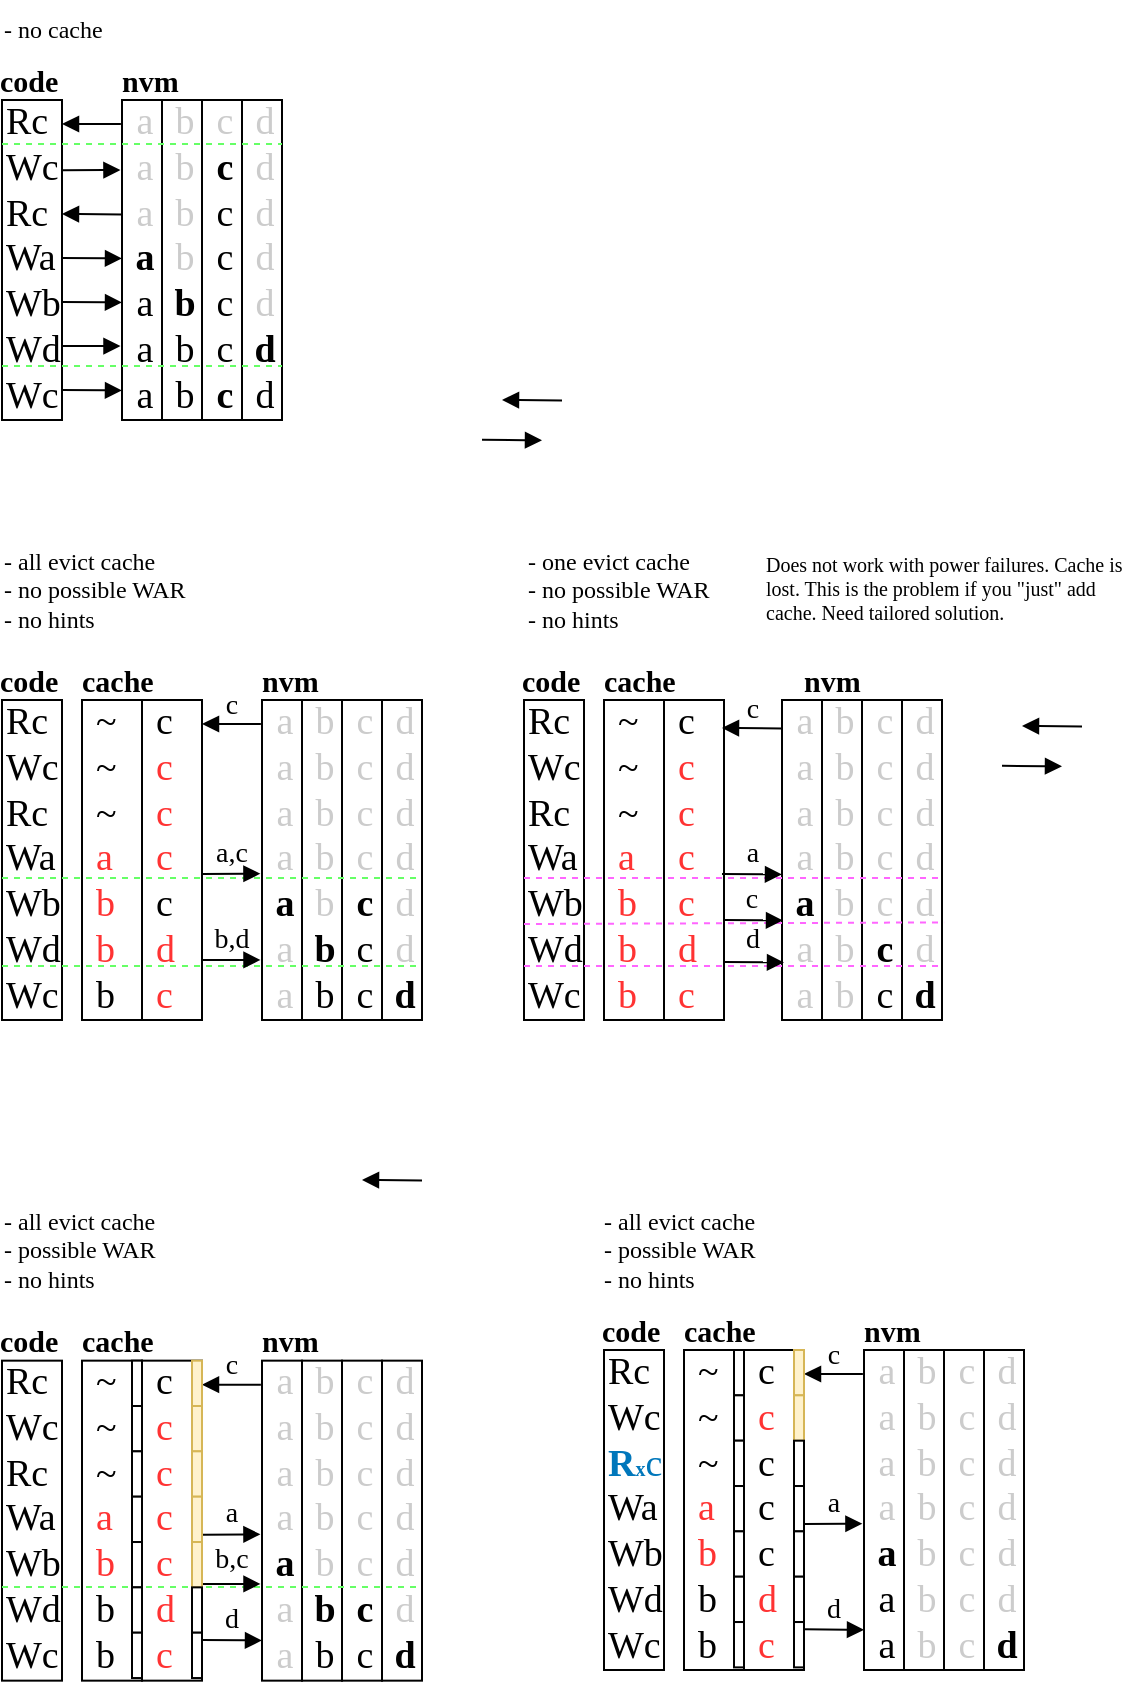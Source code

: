 <mxfile version="14.5.1" type="device"><diagram id="bPNHJDhjxBT7nLsYIGl5" name="Page-1"><mxGraphModel dx="1337" dy="773" grid="1" gridSize="10" guides="1" tooltips="1" connect="1" arrows="1" fold="1" page="1" pageScale="1" pageWidth="827" pageHeight="1169" math="0" shadow="0"><root><mxCell id="0"/><mxCell id="1" parent="0"/><mxCell id="2IVa3ZZ7iX3VMY9xlFPU-1" value="&lt;font face=&quot;Inconsolata&quot; style=&quot;line-height: 120% ; font-size: 19px&quot;&gt;Rc&lt;br style=&quot;font-size: 19px&quot;&gt;Wc&lt;br style=&quot;font-size: 19px&quot;&gt;Rc&lt;br style=&quot;font-size: 19px&quot;&gt;Wa&lt;br style=&quot;font-size: 19px&quot;&gt;Wb&lt;br style=&quot;font-size: 19px&quot;&gt;Wd&lt;br style=&quot;font-size: 19px&quot;&gt;Wc&lt;br style=&quot;font-size: 19px&quot;&gt;&lt;/font&gt;" style="rounded=0;whiteSpace=wrap;html=1;fontFamily=Linux Biolinum;fontSource=https%3A%2F%2Ffonts.googleapis.com%2Fcss%3Ffamily%3DLinux%2BBiolinum;align=left;verticalAlign=top;spacingTop=-7;fontSize=19;" vertex="1" parent="1"><mxGeometry x="100" y="590" width="30" height="160" as="geometry"/></mxCell><mxCell id="2IVa3ZZ7iX3VMY9xlFPU-4" value="&lt;b&gt;code&lt;/b&gt;" style="text;html=1;strokeColor=none;fillColor=none;align=left;verticalAlign=middle;whiteSpace=wrap;rounded=0;fontFamily=Linux Biolinum;fontSource=https%3A%2F%2Ffonts.googleapis.com%2Fcss%3Ffamily%3DLinux%2BBiolinum;fontSize=15;spacing=0;" vertex="1" parent="1"><mxGeometry x="99" y="570" width="30" height="20" as="geometry"/></mxCell><mxCell id="2IVa3ZZ7iX3VMY9xlFPU-5" value="cache" style="text;html=1;strokeColor=none;fillColor=none;align=left;verticalAlign=middle;whiteSpace=wrap;rounded=0;fontFamily=Linux Biolinum;fontSource=https%3A%2F%2Ffonts.googleapis.com%2Fcss%3Ffamily%3DLinux%2BBiolinum;fontSize=15;spacing=0;fontStyle=1" vertex="1" parent="1"><mxGeometry x="140" y="570" width="30" height="20" as="geometry"/></mxCell><mxCell id="2IVa3ZZ7iX3VMY9xlFPU-6" value="nvm" style="text;html=1;strokeColor=none;fillColor=none;align=left;verticalAlign=middle;whiteSpace=wrap;rounded=0;fontFamily=Linux Biolinum;fontSource=https%3A%2F%2Ffonts.googleapis.com%2Fcss%3Ffamily%3DLinux%2BBiolinum;fontSize=15;spacing=0;fontStyle=1" vertex="1" parent="1"><mxGeometry x="230" y="570" width="30" height="20" as="geometry"/></mxCell><mxCell id="2IVa3ZZ7iX3VMY9xlFPU-7" value="- all evict cache&lt;br&gt;- no possible WAR&lt;br&gt;- no hints" style="text;html=1;strokeColor=none;fillColor=none;align=left;verticalAlign=middle;whiteSpace=wrap;rounded=0;fontFamily=Linux Biolinum;fontSource=https%3A%2F%2Ffonts.googleapis.com%2Fcss%3Ffamily%3DLinux%2BBiolinum;fontSize=12;" vertex="1" parent="1"><mxGeometry x="99" y="510" width="95" height="50" as="geometry"/></mxCell><mxCell id="2IVa3ZZ7iX3VMY9xlFPU-9" value="&lt;font style=&quot;font-size: 19px ; line-height: 120%&quot;&gt;~&lt;br style=&quot;font-size: 19px&quot;&gt;~&lt;br style=&quot;font-size: 19px&quot;&gt;~&lt;br style=&quot;font-size: 19px&quot;&gt;&lt;font color=&quot;#ff3333&quot;&gt;a&lt;/font&gt;&lt;br style=&quot;font-size: 19px&quot;&gt;&lt;font color=&quot;#ff3333&quot;&gt;b&lt;/font&gt;&lt;br style=&quot;font-size: 19px&quot;&gt;&lt;font color=&quot;#ff3333&quot;&gt;b&lt;/font&gt;&lt;br style=&quot;font-size: 19px&quot;&gt;b&lt;br style=&quot;font-size: 19px&quot;&gt;&lt;/font&gt;" style="rounded=0;whiteSpace=wrap;html=1;fontFamily=Inconsolata;align=left;verticalAlign=top;spacingTop=-7;spacingLeft=5;fontSize=19;" vertex="1" parent="1"><mxGeometry x="140" y="590" width="30" height="160" as="geometry"/></mxCell><mxCell id="2IVa3ZZ7iX3VMY9xlFPU-10" value="&lt;div&gt;&lt;span&gt;c&lt;/span&gt;&lt;/div&gt;&lt;font style=&quot;font-size: 19px&quot;&gt;&lt;div&gt;&lt;span&gt;&lt;font color=&quot;#ff3333&quot;&gt;c&lt;/font&gt;&lt;/span&gt;&lt;/div&gt;&lt;/font&gt;&lt;font style=&quot;font-size: 19px&quot;&gt;&lt;div&gt;&lt;span style=&quot;color: rgb(255 , 51 , 51)&quot;&gt;c&lt;/span&gt;&lt;br&gt;&lt;/div&gt;&lt;font style=&quot;font-size: 19px&quot;&gt;&lt;span style=&quot;color: rgb(255 , 51 , 51)&quot;&gt;c&lt;/span&gt;&lt;br&gt;&lt;/font&gt;&lt;font style=&quot;font-size: 19px&quot;&gt;&lt;div&gt;c&lt;br&gt;&lt;/div&gt;&lt;div&gt;&lt;span&gt;&lt;font color=&quot;#ff3333&quot;&gt;d&lt;/font&gt;&lt;/span&gt;&lt;/div&gt;&lt;/font&gt;&lt;font style=&quot;font-size: 19px&quot; color=&quot;#ff3333&quot;&gt;&lt;div&gt;c&lt;/div&gt;&lt;/font&gt;&lt;/font&gt;" style="rounded=0;whiteSpace=wrap;html=1;fontFamily=Inconsolata;align=left;verticalAlign=top;spacingTop=-7;spacingLeft=5;fontSize=19;" vertex="1" parent="1"><mxGeometry x="170" y="590" width="30" height="160" as="geometry"/></mxCell><mxCell id="2IVa3ZZ7iX3VMY9xlFPU-12" value="&lt;font style=&quot;font-size: 19px&quot;&gt;&lt;font color=&quot;#cccccc&quot;&gt;a&lt;/font&gt;&lt;br&gt;&lt;font color=&quot;#cccccc&quot;&gt;a&lt;/font&gt;&lt;br&gt;&lt;font color=&quot;#cccccc&quot;&gt;a&lt;/font&gt;&lt;br&gt;&lt;font color=&quot;#cccccc&quot;&gt;a&lt;/font&gt;&lt;br&gt;&lt;b&gt;a&lt;/b&gt;&lt;br&gt;&lt;font color=&quot;#cccccc&quot;&gt;a&lt;/font&gt;&lt;br&gt;&lt;font color=&quot;#cccccc&quot;&gt;a&lt;/font&gt;&lt;br style=&quot;font-size: 19px&quot;&gt;&lt;/font&gt;" style="rounded=0;whiteSpace=wrap;html=1;fontFamily=Inconsolata;align=center;verticalAlign=top;spacingTop=-7;spacingLeft=3;fontSize=19;" vertex="1" parent="1"><mxGeometry x="230" y="590" width="20" height="160" as="geometry"/></mxCell><mxCell id="2IVa3ZZ7iX3VMY9xlFPU-13" value="&lt;font style=&quot;font-size: 19px&quot;&gt;&lt;font color=&quot;#cccccc&quot;&gt;b&lt;/font&gt;&lt;br&gt;&lt;font color=&quot;#cccccc&quot;&gt;b&lt;/font&gt;&lt;br&gt;&lt;font color=&quot;#cccccc&quot;&gt;b&lt;/font&gt;&lt;br&gt;&lt;font color=&quot;#cccccc&quot;&gt;b&lt;/font&gt;&lt;br&gt;&lt;font color=&quot;#cccccc&quot;&gt;b&lt;/font&gt;&lt;br&gt;&lt;b&gt;b&lt;/b&gt;&lt;br&gt;b&lt;br style=&quot;font-size: 19px&quot;&gt;&lt;/font&gt;" style="rounded=0;whiteSpace=wrap;html=1;fontFamily=Inconsolata;align=center;verticalAlign=top;spacingTop=-7;spacingLeft=3;fontSize=19;" vertex="1" parent="1"><mxGeometry x="250" y="590" width="20" height="160" as="geometry"/></mxCell><mxCell id="2IVa3ZZ7iX3VMY9xlFPU-14" value="&lt;font style=&quot;font-size: 19px&quot;&gt;&lt;font color=&quot;#cccccc&quot;&gt;c&lt;/font&gt;&lt;br&gt;&lt;font color=&quot;#cccccc&quot;&gt;c&lt;/font&gt;&lt;br&gt;&lt;font color=&quot;#cccccc&quot;&gt;c&lt;/font&gt;&lt;br&gt;&lt;font color=&quot;#cccccc&quot;&gt;c&lt;/font&gt;&lt;br&gt;&lt;b&gt;c&lt;br&gt;&lt;/b&gt;c&lt;br&gt;c&lt;br style=&quot;font-size: 19px&quot;&gt;&lt;/font&gt;" style="rounded=0;whiteSpace=wrap;html=1;fontFamily=Inconsolata;align=center;verticalAlign=top;spacingTop=-7;spacingLeft=3;fontSize=19;" vertex="1" parent="1"><mxGeometry x="270" y="590" width="20" height="160" as="geometry"/></mxCell><mxCell id="2IVa3ZZ7iX3VMY9xlFPU-15" value="&lt;font style=&quot;font-size: 19px&quot;&gt;&lt;font color=&quot;#cccccc&quot;&gt;d&lt;/font&gt;&lt;br&gt;&lt;font color=&quot;#cccccc&quot;&gt;d&lt;/font&gt;&lt;br&gt;&lt;font color=&quot;#cccccc&quot;&gt;d&lt;/font&gt;&lt;br&gt;&lt;font color=&quot;#cccccc&quot;&gt;d&lt;/font&gt;&lt;br&gt;&lt;font color=&quot;#cccccc&quot;&gt;d&lt;/font&gt;&lt;br&gt;&lt;font color=&quot;#cccccc&quot;&gt;d&lt;/font&gt;&lt;br&gt;&lt;b&gt;d&lt;/b&gt;&lt;br style=&quot;font-size: 19px&quot;&gt;&lt;/font&gt;" style="rounded=0;whiteSpace=wrap;html=1;fontFamily=Inconsolata;align=center;verticalAlign=top;spacingTop=-7;spacingLeft=3;fontSize=19;" vertex="1" parent="1"><mxGeometry x="290" y="590" width="20" height="160" as="geometry"/></mxCell><mxCell id="2IVa3ZZ7iX3VMY9xlFPU-25" value="" style="endArrow=none;dashed=1;html=1;fontFamily=Inconsolata;fontSize=12;fontColor=#66FF66;strokeColor=#66FF66;" edge="1" parent="1"><mxGeometry width="50" height="50" relative="1" as="geometry"><mxPoint x="100" y="723" as="sourcePoint"/><mxPoint x="310" y="723" as="targetPoint"/></mxGeometry></mxCell><mxCell id="2IVa3ZZ7iX3VMY9xlFPU-27" value="" style="endArrow=none;dashed=1;html=1;fontFamily=Inconsolata;fontSize=12;fontColor=#66FF66;strokeColor=#66FF66;" edge="1" parent="1"><mxGeometry width="50" height="50" relative="1" as="geometry"><mxPoint x="100" y="679" as="sourcePoint"/><mxPoint x="310" y="679" as="targetPoint"/></mxGeometry></mxCell><mxCell id="2IVa3ZZ7iX3VMY9xlFPU-29" value="" style="endArrow=block;html=1;fontFamily=Inconsolata;fontSize=15;endFill=1;" edge="1" parent="1"><mxGeometry width="50" height="50" relative="1" as="geometry"><mxPoint x="340" y="459.9" as="sourcePoint"/><mxPoint x="370" y="460.13" as="targetPoint"/></mxGeometry></mxCell><mxCell id="2IVa3ZZ7iX3VMY9xlFPU-30" value="" style="endArrow=none;html=1;fontFamily=Inconsolata;fontSize=15;endFill=0;startArrow=block;startFill=1;" edge="1" parent="1"><mxGeometry width="50" height="50" relative="1" as="geometry"><mxPoint x="350" y="440" as="sourcePoint"/><mxPoint x="380" y="440.23" as="targetPoint"/></mxGeometry></mxCell><mxCell id="2IVa3ZZ7iX3VMY9xlFPU-31" value="" style="endArrow=none;html=1;fontFamily=Inconsolata;fontSize=15;endFill=0;startArrow=block;startFill=1;entryX=-0.028;entryY=0.075;entryDx=0;entryDy=0;entryPerimeter=0;" edge="1" parent="1" target="2IVa3ZZ7iX3VMY9xlFPU-12"><mxGeometry width="50" height="50" relative="1" as="geometry"><mxPoint x="200" y="602" as="sourcePoint"/><mxPoint x="240" y="602" as="targetPoint"/></mxGeometry></mxCell><mxCell id="2IVa3ZZ7iX3VMY9xlFPU-33" value="" style="endArrow=block;html=1;fontFamily=Inconsolata;fontSize=15;endFill=1;entryX=0.974;entryY=0.991;entryDx=0;entryDy=0;entryPerimeter=0;" edge="1" parent="1" target="2IVa3ZZ7iX3VMY9xlFPU-36"><mxGeometry width="50" height="50" relative="1" as="geometry"><mxPoint x="200" y="677" as="sourcePoint"/><mxPoint x="240" y="677" as="targetPoint"/></mxGeometry></mxCell><mxCell id="2IVa3ZZ7iX3VMY9xlFPU-35" value="" style="endArrow=block;html=1;fontFamily=Inconsolata;fontSize=15;endFill=1;entryX=0.975;entryY=0.998;entryDx=0;entryDy=0;entryPerimeter=0;" edge="1" parent="1" target="2IVa3ZZ7iX3VMY9xlFPU-106"><mxGeometry width="50" height="50" relative="1" as="geometry"><mxPoint x="200" y="720" as="sourcePoint"/><mxPoint x="240" y="720" as="targetPoint"/></mxGeometry></mxCell><mxCell id="2IVa3ZZ7iX3VMY9xlFPU-36" value="a,c" style="text;html=1;strokeColor=none;fillColor=none;align=center;verticalAlign=middle;whiteSpace=wrap;rounded=0;fontFamily=Inconsolata;fontSize=14;fontColor=#000000;" vertex="1" parent="1"><mxGeometry x="200" y="657" width="30" height="20" as="geometry"/></mxCell><mxCell id="2IVa3ZZ7iX3VMY9xlFPU-39" value="c" style="text;html=1;strokeColor=none;fillColor=none;align=center;verticalAlign=middle;whiteSpace=wrap;rounded=0;fontFamily=Inconsolata;fontSize=14;fontColor=#000000;" vertex="1" parent="1"><mxGeometry x="200" y="583" width="30" height="20" as="geometry"/></mxCell><mxCell id="2IVa3ZZ7iX3VMY9xlFPU-84" value="&lt;font face=&quot;Inconsolata&quot; style=&quot;line-height: 120% ; font-size: 19px&quot;&gt;Rc&lt;br style=&quot;font-size: 19px&quot;&gt;Wc&lt;br style=&quot;font-size: 19px&quot;&gt;Rc&lt;br style=&quot;font-size: 19px&quot;&gt;Wa&lt;br style=&quot;font-size: 19px&quot;&gt;Wb&lt;br style=&quot;font-size: 19px&quot;&gt;Wd&lt;br style=&quot;font-size: 19px&quot;&gt;Wc&lt;br style=&quot;font-size: 19px&quot;&gt;&lt;/font&gt;" style="rounded=0;whiteSpace=wrap;html=1;fontFamily=Linux Biolinum;fontSource=https%3A%2F%2Ffonts.googleapis.com%2Fcss%3Ffamily%3DLinux%2BBiolinum;align=left;verticalAlign=top;spacingTop=-7;fontSize=19;" vertex="1" parent="1"><mxGeometry x="361" y="590" width="30" height="160" as="geometry"/></mxCell><mxCell id="2IVa3ZZ7iX3VMY9xlFPU-85" value="&lt;b&gt;code&lt;/b&gt;" style="text;html=1;strokeColor=none;fillColor=none;align=left;verticalAlign=middle;whiteSpace=wrap;rounded=0;fontFamily=Linux Biolinum;fontSource=https%3A%2F%2Ffonts.googleapis.com%2Fcss%3Ffamily%3DLinux%2BBiolinum;fontSize=15;spacing=0;" vertex="1" parent="1"><mxGeometry x="360" y="570" width="30" height="20" as="geometry"/></mxCell><mxCell id="2IVa3ZZ7iX3VMY9xlFPU-86" value="cache" style="text;html=1;strokeColor=none;fillColor=none;align=left;verticalAlign=middle;whiteSpace=wrap;rounded=0;fontFamily=Linux Biolinum;fontSource=https%3A%2F%2Ffonts.googleapis.com%2Fcss%3Ffamily%3DLinux%2BBiolinum;fontSize=15;spacing=0;fontStyle=1" vertex="1" parent="1"><mxGeometry x="401" y="570" width="30" height="20" as="geometry"/></mxCell><mxCell id="2IVa3ZZ7iX3VMY9xlFPU-87" value="nvm" style="text;html=1;strokeColor=none;fillColor=none;align=left;verticalAlign=middle;whiteSpace=wrap;rounded=0;fontFamily=Linux Biolinum;fontSource=https%3A%2F%2Ffonts.googleapis.com%2Fcss%3Ffamily%3DLinux%2BBiolinum;fontSize=15;spacing=0;fontStyle=1" vertex="1" parent="1"><mxGeometry x="501" y="570" width="30" height="20" as="geometry"/></mxCell><mxCell id="2IVa3ZZ7iX3VMY9xlFPU-88" value="&lt;font style=&quot;font-size: 19px ; line-height: 120%&quot;&gt;~&lt;br style=&quot;font-size: 19px&quot;&gt;~&lt;br style=&quot;font-size: 19px&quot;&gt;~&lt;br style=&quot;font-size: 19px&quot;&gt;&lt;font color=&quot;#ff3333&quot;&gt;a&lt;/font&gt;&lt;br style=&quot;font-size: 19px&quot;&gt;&lt;font color=&quot;#ff3333&quot;&gt;b&lt;/font&gt;&lt;br style=&quot;font-size: 19px&quot;&gt;&lt;font color=&quot;#ff3333&quot;&gt;b&lt;br style=&quot;font-size: 19px&quot;&gt;b&lt;/font&gt;&lt;br style=&quot;font-size: 19px&quot;&gt;&lt;/font&gt;" style="rounded=0;whiteSpace=wrap;html=1;fontFamily=Inconsolata;align=left;verticalAlign=top;spacingTop=-7;spacingLeft=5;fontSize=19;" vertex="1" parent="1"><mxGeometry x="401" y="590" width="30" height="160" as="geometry"/></mxCell><mxCell id="2IVa3ZZ7iX3VMY9xlFPU-89" value="&lt;div&gt;&lt;span&gt;c&lt;/span&gt;&lt;/div&gt;&lt;font style=&quot;font-size: 19px&quot;&gt;&lt;div&gt;&lt;span&gt;&lt;font color=&quot;#ff3333&quot;&gt;c&lt;/font&gt;&lt;/span&gt;&lt;/div&gt;&lt;/font&gt;&lt;font style=&quot;font-size: 19px&quot;&gt;&lt;div&gt;&lt;span style=&quot;color: rgb(255 , 51 , 51)&quot;&gt;c&lt;/span&gt;&lt;br&gt;&lt;/div&gt;&lt;font style=&quot;font-size: 19px&quot;&gt;&lt;span style=&quot;color: rgb(255 , 51 , 51)&quot;&gt;c&lt;/span&gt;&lt;br&gt;&lt;/font&gt;&lt;font style=&quot;font-size: 19px&quot;&gt;&lt;div&gt;&lt;font color=&quot;#ff3333&quot;&gt;c&lt;/font&gt;&lt;br&gt;&lt;/div&gt;&lt;div&gt;&lt;span&gt;&lt;font color=&quot;#ff3333&quot;&gt;d&lt;/font&gt;&lt;/span&gt;&lt;/div&gt;&lt;/font&gt;&lt;font style=&quot;font-size: 19px&quot; color=&quot;#ff3333&quot;&gt;&lt;div&gt;c&lt;/div&gt;&lt;/font&gt;&lt;/font&gt;" style="rounded=0;whiteSpace=wrap;html=1;fontFamily=Inconsolata;align=left;verticalAlign=top;spacingTop=-7;spacingLeft=5;fontSize=19;" vertex="1" parent="1"><mxGeometry x="431" y="590" width="30" height="160" as="geometry"/></mxCell><mxCell id="2IVa3ZZ7iX3VMY9xlFPU-90" value="&lt;font style=&quot;font-size: 19px&quot;&gt;&lt;font color=&quot;#cccccc&quot;&gt;a&lt;/font&gt;&lt;br&gt;&lt;font color=&quot;#cccccc&quot;&gt;a&lt;/font&gt;&lt;br&gt;&lt;font color=&quot;#cccccc&quot;&gt;a&lt;/font&gt;&lt;br&gt;&lt;font color=&quot;#cccccc&quot;&gt;a&lt;/font&gt;&lt;br&gt;&lt;b&gt;a&lt;/b&gt;&lt;br&gt;&lt;font color=&quot;#cccccc&quot;&gt;a&lt;/font&gt;&lt;br&gt;&lt;font color=&quot;#cccccc&quot;&gt;a&lt;/font&gt;&lt;br style=&quot;font-size: 19px&quot;&gt;&lt;/font&gt;" style="rounded=0;whiteSpace=wrap;html=1;fontFamily=Inconsolata;align=center;verticalAlign=top;spacingTop=-7;spacingLeft=3;fontSize=19;" vertex="1" parent="1"><mxGeometry x="490" y="590" width="20" height="160" as="geometry"/></mxCell><mxCell id="2IVa3ZZ7iX3VMY9xlFPU-91" value="&lt;font style=&quot;font-size: 19px&quot;&gt;&lt;font color=&quot;#cccccc&quot;&gt;b&lt;/font&gt;&lt;br&gt;&lt;font color=&quot;#cccccc&quot;&gt;b&lt;/font&gt;&lt;br&gt;&lt;font color=&quot;#cccccc&quot;&gt;b&lt;/font&gt;&lt;br&gt;&lt;font color=&quot;#cccccc&quot;&gt;b&lt;/font&gt;&lt;br&gt;&lt;font color=&quot;#cccccc&quot;&gt;b&lt;/font&gt;&lt;br&gt;&lt;font color=&quot;#cccccc&quot;&gt;b&lt;br&gt;b&lt;/font&gt;&lt;br style=&quot;font-size: 19px&quot;&gt;&lt;/font&gt;" style="rounded=0;whiteSpace=wrap;html=1;fontFamily=Inconsolata;align=center;verticalAlign=top;spacingTop=-7;spacingLeft=3;fontSize=19;" vertex="1" parent="1"><mxGeometry x="510" y="590" width="20" height="160" as="geometry"/></mxCell><mxCell id="2IVa3ZZ7iX3VMY9xlFPU-92" value="&lt;font style=&quot;font-size: 19px&quot;&gt;&lt;font color=&quot;#cccccc&quot;&gt;c&lt;/font&gt;&lt;br&gt;&lt;font color=&quot;#cccccc&quot;&gt;c&lt;/font&gt;&lt;br&gt;&lt;font color=&quot;#cccccc&quot;&gt;c&lt;/font&gt;&lt;br&gt;&lt;font color=&quot;#cccccc&quot;&gt;c&lt;/font&gt;&lt;br&gt;&lt;font color=&quot;#cccccc&quot;&gt;c&lt;/font&gt;&lt;br&gt;&lt;b&gt;c&lt;/b&gt;&lt;br&gt;c&lt;br style=&quot;font-size: 19px&quot;&gt;&lt;/font&gt;" style="rounded=0;whiteSpace=wrap;html=1;fontFamily=Inconsolata;align=center;verticalAlign=top;spacingTop=-7;spacingLeft=3;fontSize=19;" vertex="1" parent="1"><mxGeometry x="530" y="590" width="20" height="160" as="geometry"/></mxCell><mxCell id="2IVa3ZZ7iX3VMY9xlFPU-93" value="&lt;font style=&quot;font-size: 19px&quot;&gt;&lt;font color=&quot;#cccccc&quot;&gt;d&lt;/font&gt;&lt;br&gt;&lt;font color=&quot;#cccccc&quot;&gt;d&lt;/font&gt;&lt;br&gt;&lt;font color=&quot;#cccccc&quot;&gt;d&lt;/font&gt;&lt;br&gt;&lt;font color=&quot;#cccccc&quot;&gt;d&lt;/font&gt;&lt;br&gt;&lt;font color=&quot;#cccccc&quot;&gt;d&lt;/font&gt;&lt;br&gt;&lt;font color=&quot;#cccccc&quot;&gt;d&lt;/font&gt;&lt;br&gt;&lt;b&gt;d&lt;/b&gt;&lt;br style=&quot;font-size: 19px&quot;&gt;&lt;/font&gt;" style="rounded=0;whiteSpace=wrap;html=1;fontFamily=Inconsolata;align=center;verticalAlign=top;spacingTop=-7;spacingLeft=3;fontSize=19;" vertex="1" parent="1"><mxGeometry x="550" y="590" width="20" height="160" as="geometry"/></mxCell><mxCell id="2IVa3ZZ7iX3VMY9xlFPU-94" value="" style="endArrow=none;dashed=1;html=1;fontFamily=Inconsolata;fontSize=12;fontColor=#66FF66;entryX=1.053;entryY=0.695;entryDx=0;entryDy=0;entryPerimeter=0;strokeColor=#FF66FF;" edge="1" parent="1" target="2IVa3ZZ7iX3VMY9xlFPU-93"><mxGeometry width="50" height="50" relative="1" as="geometry"><mxPoint x="361" y="702" as="sourcePoint"/><mxPoint x="441" y="700" as="targetPoint"/></mxGeometry></mxCell><mxCell id="2IVa3ZZ7iX3VMY9xlFPU-95" value="" style="endArrow=none;dashed=1;html=1;fontFamily=Inconsolata;fontSize=12;fontColor=#66FF66;strokeColor=#FF66FF;" edge="1" parent="1"><mxGeometry width="50" height="50" relative="1" as="geometry"><mxPoint x="361" y="723" as="sourcePoint"/><mxPoint x="570" y="723" as="targetPoint"/></mxGeometry></mxCell><mxCell id="2IVa3ZZ7iX3VMY9xlFPU-96" value="" style="endArrow=none;dashed=1;html=1;fontFamily=Inconsolata;fontSize=12;fontColor=#66FF66;strokeColor=#FF66FF;" edge="1" parent="1"><mxGeometry width="50" height="50" relative="1" as="geometry"><mxPoint x="361" y="679" as="sourcePoint"/><mxPoint x="570" y="679" as="targetPoint"/></mxGeometry></mxCell><mxCell id="2IVa3ZZ7iX3VMY9xlFPU-101" value="a" style="text;html=1;strokeColor=none;fillColor=none;align=center;verticalAlign=middle;whiteSpace=wrap;rounded=0;fontFamily=Inconsolata;fontSize=14;fontColor=#000000;" vertex="1" parent="1"><mxGeometry x="461" y="657" width="29" height="20" as="geometry"/></mxCell><mxCell id="2IVa3ZZ7iX3VMY9xlFPU-102" value="c" style="text;html=1;strokeColor=none;fillColor=none;align=center;verticalAlign=middle;whiteSpace=wrap;rounded=0;fontFamily=Inconsolata;fontSize=14;fontColor=#000000;" vertex="1" parent="1"><mxGeometry x="460" y="680" width="30" height="20" as="geometry"/></mxCell><mxCell id="2IVa3ZZ7iX3VMY9xlFPU-103" value="d" style="text;html=1;strokeColor=none;fillColor=none;align=center;verticalAlign=middle;whiteSpace=wrap;rounded=0;fontFamily=Inconsolata;fontSize=14;fontColor=#000000;" vertex="1" parent="1"><mxGeometry x="461" y="700" width="29" height="20" as="geometry"/></mxCell><mxCell id="2IVa3ZZ7iX3VMY9xlFPU-104" value="c" style="text;html=1;strokeColor=none;fillColor=none;align=center;verticalAlign=middle;whiteSpace=wrap;rounded=0;fontFamily=Inconsolata;fontSize=14;fontColor=#000000;" vertex="1" parent="1"><mxGeometry x="461" y="585" width="29" height="20" as="geometry"/></mxCell><mxCell id="2IVa3ZZ7iX3VMY9xlFPU-105" value="- one evict cache&lt;br&gt;- no possible WAR&lt;br&gt;- no hints" style="text;html=1;strokeColor=none;fillColor=none;align=left;verticalAlign=middle;whiteSpace=wrap;rounded=0;fontFamily=Linux Biolinum;fontSource=https%3A%2F%2Ffonts.googleapis.com%2Fcss%3Ffamily%3DLinux%2BBiolinum;fontSize=12;" vertex="1" parent="1"><mxGeometry x="361" y="510" width="95" height="50" as="geometry"/></mxCell><mxCell id="2IVa3ZZ7iX3VMY9xlFPU-106" value="b,d" style="text;html=1;strokeColor=none;fillColor=none;align=center;verticalAlign=middle;whiteSpace=wrap;rounded=0;fontFamily=Inconsolata;fontSize=14;fontColor=#000000;" vertex="1" parent="1"><mxGeometry x="200" y="700" width="30" height="20" as="geometry"/></mxCell><mxCell id="2IVa3ZZ7iX3VMY9xlFPU-107" value="" style="endArrow=block;html=1;fontFamily=Inconsolata;fontSize=15;endFill=1;" edge="1" parent="1"><mxGeometry width="50" height="50" relative="1" as="geometry"><mxPoint x="600" y="622.9" as="sourcePoint"/><mxPoint x="630" y="623.13" as="targetPoint"/></mxGeometry></mxCell><mxCell id="2IVa3ZZ7iX3VMY9xlFPU-108" value="" style="endArrow=none;html=1;fontFamily=Inconsolata;fontSize=15;endFill=0;startArrow=block;startFill=1;" edge="1" parent="1"><mxGeometry width="50" height="50" relative="1" as="geometry"><mxPoint x="610" y="603" as="sourcePoint"/><mxPoint x="640" y="603.23" as="targetPoint"/></mxGeometry></mxCell><mxCell id="2IVa3ZZ7iX3VMY9xlFPU-109" value="" style="endArrow=none;html=1;fontFamily=Inconsolata;fontSize=15;endFill=0;startArrow=block;startFill=1;" edge="1" parent="1"><mxGeometry width="50" height="50" relative="1" as="geometry"><mxPoint x="460" y="604" as="sourcePoint"/><mxPoint x="490" y="604.23" as="targetPoint"/></mxGeometry></mxCell><mxCell id="2IVa3ZZ7iX3VMY9xlFPU-110" value="" style="endArrow=block;html=1;fontFamily=Inconsolata;fontSize=15;endFill=1;" edge="1" parent="1"><mxGeometry width="50" height="50" relative="1" as="geometry"><mxPoint x="460" y="677.0" as="sourcePoint"/><mxPoint x="490" y="677.23" as="targetPoint"/></mxGeometry></mxCell><mxCell id="2IVa3ZZ7iX3VMY9xlFPU-111" value="" style="endArrow=block;html=1;fontFamily=Inconsolata;fontSize=15;endFill=1;fontStyle=1" edge="1" parent="1"><mxGeometry width="50" height="50" relative="1" as="geometry"><mxPoint x="460.5" y="700.0" as="sourcePoint"/><mxPoint x="490.5" y="700.23" as="targetPoint"/></mxGeometry></mxCell><mxCell id="2IVa3ZZ7iX3VMY9xlFPU-112" value="" style="endArrow=block;html=1;fontFamily=Inconsolata;fontSize=15;endFill=1;" edge="1" parent="1"><mxGeometry width="50" height="50" relative="1" as="geometry"><mxPoint x="461" y="721.0" as="sourcePoint"/><mxPoint x="491" y="721.23" as="targetPoint"/></mxGeometry></mxCell><mxCell id="2IVa3ZZ7iX3VMY9xlFPU-113" value="Does not work with power failures. Cache is lost. This is the problem if you &quot;just&quot; add cache. Need tailored solution." style="text;html=1;strokeColor=none;fillColor=none;align=left;verticalAlign=top;whiteSpace=wrap;rounded=0;fontFamily=Linux Biolinum;fontSize=10;fontColor=#000000;fontSource=https%3A%2F%2Ffonts.googleapis.com%2Fcss%3Ffamily%3DLinux%2BBiolinum;" vertex="1" parent="1"><mxGeometry x="480" y="510" width="189" height="60" as="geometry"/></mxCell><mxCell id="2IVa3ZZ7iX3VMY9xlFPU-114" value="&lt;font face=&quot;Inconsolata&quot; style=&quot;line-height: 120% ; font-size: 19px&quot;&gt;Rc&lt;br style=&quot;font-size: 19px&quot;&gt;Wc&lt;br style=&quot;font-size: 19px&quot;&gt;Rc&lt;br style=&quot;font-size: 19px&quot;&gt;Wa&lt;br style=&quot;font-size: 19px&quot;&gt;Wb&lt;br style=&quot;font-size: 19px&quot;&gt;Wd&lt;br style=&quot;font-size: 19px&quot;&gt;Wc&lt;br style=&quot;font-size: 19px&quot;&gt;&lt;/font&gt;" style="rounded=0;whiteSpace=wrap;html=1;fontFamily=Linux Biolinum;fontSource=https%3A%2F%2Ffonts.googleapis.com%2Fcss%3Ffamily%3DLinux%2BBiolinum;align=left;verticalAlign=top;spacingTop=-7;fontSize=19;" vertex="1" parent="1"><mxGeometry x="100" y="920.33" width="30" height="160" as="geometry"/></mxCell><mxCell id="2IVa3ZZ7iX3VMY9xlFPU-115" value="&lt;b&gt;code&lt;/b&gt;" style="text;html=1;strokeColor=none;fillColor=none;align=left;verticalAlign=middle;whiteSpace=wrap;rounded=0;fontFamily=Linux Biolinum;fontSource=https%3A%2F%2Ffonts.googleapis.com%2Fcss%3Ffamily%3DLinux%2BBiolinum;fontSize=15;spacing=0;" vertex="1" parent="1"><mxGeometry x="99" y="900.33" width="30" height="20" as="geometry"/></mxCell><mxCell id="2IVa3ZZ7iX3VMY9xlFPU-116" value="cache" style="text;html=1;strokeColor=none;fillColor=none;align=left;verticalAlign=middle;whiteSpace=wrap;rounded=0;fontFamily=Linux Biolinum;fontSource=https%3A%2F%2Ffonts.googleapis.com%2Fcss%3Ffamily%3DLinux%2BBiolinum;fontSize=15;spacing=0;fontStyle=1" vertex="1" parent="1"><mxGeometry x="140" y="900.33" width="30" height="20" as="geometry"/></mxCell><mxCell id="2IVa3ZZ7iX3VMY9xlFPU-117" value="nvm" style="text;html=1;strokeColor=none;fillColor=none;align=left;verticalAlign=middle;whiteSpace=wrap;rounded=0;fontFamily=Linux Biolinum;fontSource=https%3A%2F%2Ffonts.googleapis.com%2Fcss%3Ffamily%3DLinux%2BBiolinum;fontSize=15;spacing=0;fontStyle=1" vertex="1" parent="1"><mxGeometry x="230" y="900.33" width="30" height="20" as="geometry"/></mxCell><mxCell id="2IVa3ZZ7iX3VMY9xlFPU-118" value="- all evict cache&lt;br&gt;- possible WAR&lt;br&gt;- no hints" style="text;html=1;strokeColor=none;fillColor=none;align=left;verticalAlign=middle;whiteSpace=wrap;rounded=0;fontFamily=Linux Biolinum;fontSource=https%3A%2F%2Ffonts.googleapis.com%2Fcss%3Ffamily%3DLinux%2BBiolinum;fontSize=12;" vertex="1" parent="1"><mxGeometry x="99" y="840.33" width="95" height="50" as="geometry"/></mxCell><mxCell id="2IVa3ZZ7iX3VMY9xlFPU-119" value="&lt;font style=&quot;font-size: 19px ; line-height: 120%&quot;&gt;~&lt;br style=&quot;font-size: 19px&quot;&gt;~&lt;br style=&quot;font-size: 19px&quot;&gt;~&lt;br style=&quot;font-size: 19px&quot;&gt;&lt;font color=&quot;#ff3333&quot;&gt;a&lt;/font&gt;&lt;br style=&quot;font-size: 19px&quot;&gt;&lt;font color=&quot;#ff3333&quot;&gt;b&lt;/font&gt;&lt;br style=&quot;font-size: 19px&quot;&gt;b&lt;br style=&quot;font-size: 19px&quot;&gt;b&lt;br style=&quot;font-size: 19px&quot;&gt;&lt;/font&gt;" style="rounded=0;whiteSpace=wrap;html=1;fontFamily=Inconsolata;align=left;verticalAlign=top;spacingTop=-7;spacingLeft=5;fontSize=19;" vertex="1" parent="1"><mxGeometry x="140" y="920.33" width="30" height="160" as="geometry"/></mxCell><mxCell id="2IVa3ZZ7iX3VMY9xlFPU-120" value="&lt;div&gt;&lt;span&gt;c&lt;/span&gt;&lt;/div&gt;&lt;font style=&quot;font-size: 19px&quot;&gt;&lt;div&gt;&lt;span&gt;&lt;font color=&quot;#ff3333&quot;&gt;c&lt;/font&gt;&lt;/span&gt;&lt;/div&gt;&lt;/font&gt;&lt;font style=&quot;font-size: 19px&quot;&gt;&lt;div&gt;&lt;span style=&quot;color: rgb(255 , 51 , 51)&quot;&gt;c&lt;/span&gt;&lt;br&gt;&lt;/div&gt;&lt;font style=&quot;font-size: 19px&quot;&gt;&lt;span style=&quot;color: rgb(255 , 51 , 51)&quot;&gt;c&lt;/span&gt;&lt;br&gt;&lt;/font&gt;&lt;font style=&quot;font-size: 19px&quot;&gt;&lt;div&gt;&lt;font color=&quot;#ff3333&quot;&gt;c&lt;br&gt;&lt;/font&gt;&lt;/div&gt;&lt;div&gt;&lt;span&gt;&lt;font color=&quot;#ff3333&quot;&gt;d&lt;/font&gt;&lt;/span&gt;&lt;/div&gt;&lt;/font&gt;&lt;font style=&quot;font-size: 19px&quot; color=&quot;#ff3333&quot;&gt;&lt;div&gt;c&lt;/div&gt;&lt;/font&gt;&lt;/font&gt;" style="rounded=0;whiteSpace=wrap;html=1;fontFamily=Inconsolata;align=left;verticalAlign=top;spacingTop=-7;spacingLeft=5;fontSize=19;" vertex="1" parent="1"><mxGeometry x="170" y="920.33" width="30" height="160" as="geometry"/></mxCell><mxCell id="2IVa3ZZ7iX3VMY9xlFPU-121" value="&lt;font style=&quot;font-size: 19px&quot;&gt;&lt;font color=&quot;#cccccc&quot;&gt;a&lt;/font&gt;&lt;br&gt;&lt;font color=&quot;#cccccc&quot;&gt;a&lt;/font&gt;&lt;br&gt;&lt;font color=&quot;#cccccc&quot;&gt;a&lt;/font&gt;&lt;br&gt;&lt;font color=&quot;#cccccc&quot;&gt;a&lt;/font&gt;&lt;br&gt;&lt;b&gt;a&lt;/b&gt;&lt;br&gt;&lt;font color=&quot;#cccccc&quot;&gt;a&lt;/font&gt;&lt;br&gt;&lt;font color=&quot;#cccccc&quot;&gt;a&lt;/font&gt;&lt;br style=&quot;font-size: 19px&quot;&gt;&lt;/font&gt;" style="rounded=0;whiteSpace=wrap;html=1;fontFamily=Inconsolata;align=center;verticalAlign=top;spacingTop=-7;spacingLeft=3;fontSize=19;" vertex="1" parent="1"><mxGeometry x="230" y="920.33" width="20" height="160" as="geometry"/></mxCell><mxCell id="2IVa3ZZ7iX3VMY9xlFPU-122" value="&lt;font style=&quot;font-size: 19px&quot;&gt;&lt;font color=&quot;#cccccc&quot;&gt;b&lt;/font&gt;&lt;br&gt;&lt;font color=&quot;#cccccc&quot;&gt;b&lt;/font&gt;&lt;br&gt;&lt;font color=&quot;#cccccc&quot;&gt;b&lt;/font&gt;&lt;br&gt;&lt;font color=&quot;#cccccc&quot;&gt;b&lt;/font&gt;&lt;br&gt;&lt;font color=&quot;#cccccc&quot;&gt;b&lt;/font&gt;&lt;br&gt;&lt;b&gt;b&lt;/b&gt;&lt;br&gt;b&lt;br style=&quot;font-size: 19px&quot;&gt;&lt;/font&gt;" style="rounded=0;whiteSpace=wrap;html=1;fontFamily=Inconsolata;align=center;verticalAlign=top;spacingTop=-7;spacingLeft=3;fontSize=19;" vertex="1" parent="1"><mxGeometry x="250" y="920.33" width="20" height="160" as="geometry"/></mxCell><mxCell id="2IVa3ZZ7iX3VMY9xlFPU-123" value="&lt;font style=&quot;font-size: 19px&quot;&gt;&lt;font color=&quot;#cccccc&quot;&gt;c&lt;/font&gt;&lt;br&gt;&lt;font color=&quot;#cccccc&quot;&gt;c&lt;/font&gt;&lt;br&gt;&lt;font color=&quot;#cccccc&quot;&gt;c&lt;/font&gt;&lt;br&gt;&lt;font color=&quot;#cccccc&quot;&gt;c&lt;/font&gt;&lt;br&gt;&lt;font color=&quot;#cccccc&quot;&gt;c&lt;/font&gt;&lt;br&gt;&lt;b&gt;c&lt;/b&gt;&lt;br&gt;c&lt;br style=&quot;font-size: 19px&quot;&gt;&lt;/font&gt;" style="rounded=0;whiteSpace=wrap;html=1;fontFamily=Inconsolata;align=center;verticalAlign=top;spacingTop=-7;spacingLeft=3;fontSize=19;" vertex="1" parent="1"><mxGeometry x="270" y="920.33" width="20" height="160" as="geometry"/></mxCell><mxCell id="2IVa3ZZ7iX3VMY9xlFPU-124" value="&lt;font style=&quot;font-size: 19px&quot;&gt;&lt;font color=&quot;#cccccc&quot;&gt;d&lt;/font&gt;&lt;br&gt;&lt;font color=&quot;#cccccc&quot;&gt;d&lt;/font&gt;&lt;br&gt;&lt;font color=&quot;#cccccc&quot;&gt;d&lt;/font&gt;&lt;br&gt;&lt;font color=&quot;#cccccc&quot;&gt;d&lt;/font&gt;&lt;br&gt;&lt;font color=&quot;#cccccc&quot;&gt;d&lt;/font&gt;&lt;br&gt;&lt;font color=&quot;#cccccc&quot;&gt;d&lt;/font&gt;&lt;br&gt;&lt;b&gt;d&lt;/b&gt;&lt;br style=&quot;font-size: 19px&quot;&gt;&lt;/font&gt;" style="rounded=0;whiteSpace=wrap;html=1;fontFamily=Inconsolata;align=center;verticalAlign=top;spacingTop=-7;spacingLeft=3;fontSize=19;" vertex="1" parent="1"><mxGeometry x="290" y="920.33" width="20" height="160" as="geometry"/></mxCell><mxCell id="2IVa3ZZ7iX3VMY9xlFPU-125" value="" style="endArrow=none;dashed=1;html=1;fontFamily=Inconsolata;fontSize=12;fontColor=#66FF66;strokeColor=#66FF66;" edge="1" parent="1"><mxGeometry width="50" height="50" relative="1" as="geometry"><mxPoint x="100" y="1033.55" as="sourcePoint"/><mxPoint x="310" y="1033.55" as="targetPoint"/></mxGeometry></mxCell><mxCell id="2IVa3ZZ7iX3VMY9xlFPU-127" value="" style="endArrow=block;html=1;fontFamily=Inconsolata;fontSize=15;endFill=1;" edge="1" parent="1"><mxGeometry width="50" height="50" relative="1" as="geometry"><mxPoint x="200" y="1060" as="sourcePoint"/><mxPoint x="230" y="1060.23" as="targetPoint"/></mxGeometry></mxCell><mxCell id="2IVa3ZZ7iX3VMY9xlFPU-128" value="" style="endArrow=none;html=1;fontFamily=Inconsolata;fontSize=15;endFill=0;startArrow=block;startFill=1;entryX=-0.028;entryY=0.075;entryDx=0;entryDy=0;entryPerimeter=0;" edge="1" parent="1" target="2IVa3ZZ7iX3VMY9xlFPU-121"><mxGeometry width="50" height="50" relative="1" as="geometry"><mxPoint x="200" y="932.33" as="sourcePoint"/><mxPoint x="240" y="932.33" as="targetPoint"/></mxGeometry></mxCell><mxCell id="2IVa3ZZ7iX3VMY9xlFPU-129" value="" style="endArrow=block;html=1;fontFamily=Inconsolata;fontSize=15;endFill=1;entryX=0.974;entryY=0.991;entryDx=0;entryDy=0;entryPerimeter=0;" edge="1" parent="1" target="2IVa3ZZ7iX3VMY9xlFPU-131"><mxGeometry width="50" height="50" relative="1" as="geometry"><mxPoint x="200" y="1007.33" as="sourcePoint"/><mxPoint x="240" y="1007.33" as="targetPoint"/></mxGeometry></mxCell><mxCell id="2IVa3ZZ7iX3VMY9xlFPU-130" value="" style="endArrow=block;html=1;fontFamily=Inconsolata;fontSize=15;endFill=1;entryX=0.975;entryY=0.998;entryDx=0;entryDy=0;entryPerimeter=0;exitX=0;exitY=1;exitDx=0;exitDy=0;" edge="1" parent="1" target="2IVa3ZZ7iX3VMY9xlFPU-133" source="2IVa3ZZ7iX3VMY9xlFPU-133"><mxGeometry width="50" height="50" relative="1" as="geometry"><mxPoint x="200" y="1050.33" as="sourcePoint"/><mxPoint x="240" y="1050.33" as="targetPoint"/></mxGeometry></mxCell><mxCell id="2IVa3ZZ7iX3VMY9xlFPU-131" value="a" style="text;html=1;strokeColor=none;fillColor=none;align=center;verticalAlign=middle;whiteSpace=wrap;rounded=0;fontFamily=Inconsolata;fontSize=14;fontColor=#000000;" vertex="1" parent="1"><mxGeometry x="200" y="987.33" width="30" height="20" as="geometry"/></mxCell><mxCell id="2IVa3ZZ7iX3VMY9xlFPU-132" value="c" style="text;html=1;strokeColor=none;fillColor=none;align=center;verticalAlign=middle;whiteSpace=wrap;rounded=0;fontFamily=Inconsolata;fontSize=14;fontColor=#000000;" vertex="1" parent="1"><mxGeometry x="200" y="913.33" width="30" height="20" as="geometry"/></mxCell><mxCell id="2IVa3ZZ7iX3VMY9xlFPU-133" value="b,c" style="text;html=1;strokeColor=none;fillColor=none;align=center;verticalAlign=middle;whiteSpace=wrap;rounded=0;fontFamily=Inconsolata;fontSize=14;fontColor=#000000;" vertex="1" parent="1"><mxGeometry x="200" y="1007.33" width="30" height="24.67" as="geometry"/></mxCell><mxCell id="2IVa3ZZ7iX3VMY9xlFPU-134" value="" style="endArrow=none;html=1;fontFamily=Inconsolata;fontSize=15;endFill=0;startArrow=block;startFill=1;" edge="1" parent="1"><mxGeometry width="50" height="50" relative="1" as="geometry"><mxPoint x="280" y="830" as="sourcePoint"/><mxPoint x="310" y="830.23" as="targetPoint"/></mxGeometry></mxCell><mxCell id="2IVa3ZZ7iX3VMY9xlFPU-136" value="" style="rounded=0;whiteSpace=wrap;html=1;fontFamily=Linux Biolinum;fontSource=https%3A%2F%2Ffonts.googleapis.com%2Fcss%3Ffamily%3DLinux%2BBiolinum;fontSize=10;align=left;fillColor=#fff2cc;strokeColor=#d6b656;" vertex="1" parent="1"><mxGeometry x="195" y="920.33" width="5" height="22.67" as="geometry"/></mxCell><mxCell id="2IVa3ZZ7iX3VMY9xlFPU-141" value="" style="rounded=0;whiteSpace=wrap;html=1;fontFamily=Linux Biolinum;fontSource=https%3A%2F%2Ffonts.googleapis.com%2Fcss%3Ffamily%3DLinux%2BBiolinum;fontSize=10;align=left;fillColor=#fff2cc;strokeColor=#d6b656;" vertex="1" parent="1"><mxGeometry x="195" y="943" width="5" height="22.67" as="geometry"/></mxCell><mxCell id="2IVa3ZZ7iX3VMY9xlFPU-142" value="" style="rounded=0;whiteSpace=wrap;html=1;fontFamily=Linux Biolinum;fontSource=https%3A%2F%2Ffonts.googleapis.com%2Fcss%3Ffamily%3DLinux%2BBiolinum;fontSize=10;align=left;fillColor=#fff2cc;strokeColor=#d6b656;" vertex="1" parent="1"><mxGeometry x="195" y="965.67" width="5" height="22.67" as="geometry"/></mxCell><mxCell id="2IVa3ZZ7iX3VMY9xlFPU-143" value="" style="rounded=0;whiteSpace=wrap;html=1;fontFamily=Linux Biolinum;fontSource=https%3A%2F%2Ffonts.googleapis.com%2Fcss%3Ffamily%3DLinux%2BBiolinum;fontSize=10;align=left;fillColor=#fff2cc;strokeColor=#d6b656;" vertex="1" parent="1"><mxGeometry x="195" y="988.34" width="5" height="22.67" as="geometry"/></mxCell><mxCell id="2IVa3ZZ7iX3VMY9xlFPU-144" value="" style="rounded=0;whiteSpace=wrap;html=1;fontFamily=Linux Biolinum;fontSource=https%3A%2F%2Ffonts.googleapis.com%2Fcss%3Ffamily%3DLinux%2BBiolinum;fontSize=10;align=left;fillColor=#fff2cc;strokeColor=#d6b656;" vertex="1" parent="1"><mxGeometry x="195" y="1011.01" width="5" height="22.67" as="geometry"/></mxCell><mxCell id="2IVa3ZZ7iX3VMY9xlFPU-145" value="" style="rounded=0;whiteSpace=wrap;html=1;fontFamily=Linux Biolinum;fontSource=https%3A%2F%2Ffonts.googleapis.com%2Fcss%3Ffamily%3DLinux%2BBiolinum;fontSize=10;fontColor=#000000;align=left;" vertex="1" parent="1"><mxGeometry x="195" y="1033.68" width="5" height="22.67" as="geometry"/></mxCell><mxCell id="2IVa3ZZ7iX3VMY9xlFPU-146" value="" style="rounded=0;whiteSpace=wrap;html=1;fontFamily=Linux Biolinum;fontSource=https%3A%2F%2Ffonts.googleapis.com%2Fcss%3Ffamily%3DLinux%2BBiolinum;fontSize=10;fontColor=#000000;align=left;" vertex="1" parent="1"><mxGeometry x="195" y="1056.35" width="5" height="22.67" as="geometry"/></mxCell><mxCell id="2IVa3ZZ7iX3VMY9xlFPU-148" value="" style="rounded=0;whiteSpace=wrap;html=1;fontFamily=Linux Biolinum;fontSource=https%3A%2F%2Ffonts.googleapis.com%2Fcss%3Ffamily%3DLinux%2BBiolinum;fontSize=10;fontColor=#000000;align=left;" vertex="1" parent="1"><mxGeometry x="165" y="920.33" width="5" height="22.67" as="geometry"/></mxCell><mxCell id="2IVa3ZZ7iX3VMY9xlFPU-149" value="" style="rounded=0;whiteSpace=wrap;html=1;fontFamily=Linux Biolinum;fontSource=https%3A%2F%2Ffonts.googleapis.com%2Fcss%3Ffamily%3DLinux%2BBiolinum;fontSize=10;fontColor=#000000;align=left;" vertex="1" parent="1"><mxGeometry x="165" y="943" width="5" height="22.67" as="geometry"/></mxCell><mxCell id="2IVa3ZZ7iX3VMY9xlFPU-150" value="" style="rounded=0;whiteSpace=wrap;html=1;fontFamily=Linux Biolinum;fontSource=https%3A%2F%2Ffonts.googleapis.com%2Fcss%3Ffamily%3DLinux%2BBiolinum;fontSize=10;fontColor=#000000;align=left;" vertex="1" parent="1"><mxGeometry x="165" y="965.67" width="5" height="22.67" as="geometry"/></mxCell><mxCell id="2IVa3ZZ7iX3VMY9xlFPU-151" value="" style="rounded=0;whiteSpace=wrap;html=1;fontFamily=Linux Biolinum;fontSource=https%3A%2F%2Ffonts.googleapis.com%2Fcss%3Ffamily%3DLinux%2BBiolinum;fontSize=10;fontColor=#000000;align=left;" vertex="1" parent="1"><mxGeometry x="165" y="988.34" width="5" height="22.67" as="geometry"/></mxCell><mxCell id="2IVa3ZZ7iX3VMY9xlFPU-152" value="" style="rounded=0;whiteSpace=wrap;html=1;fontFamily=Linux Biolinum;fontSource=https%3A%2F%2Ffonts.googleapis.com%2Fcss%3Ffamily%3DLinux%2BBiolinum;fontSize=10;fontColor=#000000;align=left;" vertex="1" parent="1"><mxGeometry x="165" y="1011.01" width="5" height="22.67" as="geometry"/></mxCell><mxCell id="2IVa3ZZ7iX3VMY9xlFPU-153" value="" style="rounded=0;whiteSpace=wrap;html=1;fontFamily=Linux Biolinum;fontSource=https%3A%2F%2Ffonts.googleapis.com%2Fcss%3Ffamily%3DLinux%2BBiolinum;fontSize=10;fontColor=#000000;align=left;" vertex="1" parent="1"><mxGeometry x="165" y="1033.68" width="5" height="22.67" as="geometry"/></mxCell><mxCell id="2IVa3ZZ7iX3VMY9xlFPU-154" value="" style="rounded=0;whiteSpace=wrap;html=1;fontFamily=Linux Biolinum;fontSource=https%3A%2F%2Ffonts.googleapis.com%2Fcss%3Ffamily%3DLinux%2BBiolinum;fontSize=10;fontColor=#000000;align=left;" vertex="1" parent="1"><mxGeometry x="165" y="1056.35" width="5" height="22.67" as="geometry"/></mxCell><mxCell id="2IVa3ZZ7iX3VMY9xlFPU-155" value="d" style="text;html=1;strokeColor=none;fillColor=none;align=center;verticalAlign=middle;whiteSpace=wrap;rounded=0;fontFamily=Inconsolata;fontSize=14;fontColor=#000000;" vertex="1" parent="1"><mxGeometry x="200" y="1040" width="30" height="20" as="geometry"/></mxCell><mxCell id="2IVa3ZZ7iX3VMY9xlFPU-156" value="&lt;font face=&quot;Inconsolata&quot; style=&quot;line-height: 120% ; font-size: 19px&quot;&gt;Rc&lt;br style=&quot;font-size: 19px&quot;&gt;Wc&lt;br style=&quot;font-size: 19px&quot;&gt;&lt;b&gt;&lt;font color=&quot;#0077bb&quot;&gt;R&lt;/font&gt;&lt;/b&gt;&lt;/font&gt;&lt;font face=&quot;Inconsolata&quot; style=&quot;line-height: 120% ; font-size: 10px&quot; color=&quot;#0077bb&quot;&gt;&lt;b&gt;x&lt;/b&gt;&lt;/font&gt;&lt;font face=&quot;Inconsolata&quot; style=&quot;line-height: 120% ; font-size: 19px&quot;&gt;&lt;font color=&quot;#0077bb&quot;&gt;c&lt;/font&gt;&lt;br style=&quot;font-size: 19px&quot;&gt;Wa&lt;br style=&quot;font-size: 19px&quot;&gt;Wb&lt;br style=&quot;font-size: 19px&quot;&gt;Wd&lt;br style=&quot;font-size: 19px&quot;&gt;Wc&lt;br style=&quot;font-size: 19px&quot;&gt;&lt;/font&gt;" style="rounded=0;whiteSpace=wrap;html=1;fontFamily=Linux Biolinum;fontSource=https%3A%2F%2Ffonts.googleapis.com%2Fcss%3Ffamily%3DLinux%2BBiolinum;align=left;verticalAlign=top;spacingTop=-7;fontSize=19;" vertex="1" parent="1"><mxGeometry x="401" y="915" width="30" height="160" as="geometry"/></mxCell><mxCell id="2IVa3ZZ7iX3VMY9xlFPU-157" value="&lt;b&gt;code&lt;/b&gt;" style="text;html=1;strokeColor=none;fillColor=none;align=left;verticalAlign=middle;whiteSpace=wrap;rounded=0;fontFamily=Linux Biolinum;fontSource=https%3A%2F%2Ffonts.googleapis.com%2Fcss%3Ffamily%3DLinux%2BBiolinum;fontSize=15;spacing=0;" vertex="1" parent="1"><mxGeometry x="400" y="895" width="30" height="20" as="geometry"/></mxCell><mxCell id="2IVa3ZZ7iX3VMY9xlFPU-158" value="cache" style="text;html=1;strokeColor=none;fillColor=none;align=left;verticalAlign=middle;whiteSpace=wrap;rounded=0;fontFamily=Linux Biolinum;fontSource=https%3A%2F%2Ffonts.googleapis.com%2Fcss%3Ffamily%3DLinux%2BBiolinum;fontSize=15;spacing=0;fontStyle=1" vertex="1" parent="1"><mxGeometry x="441" y="895" width="30" height="20" as="geometry"/></mxCell><mxCell id="2IVa3ZZ7iX3VMY9xlFPU-159" value="nvm" style="text;html=1;strokeColor=none;fillColor=none;align=left;verticalAlign=middle;whiteSpace=wrap;rounded=0;fontFamily=Linux Biolinum;fontSource=https%3A%2F%2Ffonts.googleapis.com%2Fcss%3Ffamily%3DLinux%2BBiolinum;fontSize=15;spacing=0;fontStyle=1" vertex="1" parent="1"><mxGeometry x="531" y="895" width="30" height="20" as="geometry"/></mxCell><mxCell id="2IVa3ZZ7iX3VMY9xlFPU-160" value="&lt;font style=&quot;font-size: 19px ; line-height: 120%&quot;&gt;~&lt;br style=&quot;font-size: 19px&quot;&gt;~&lt;br style=&quot;font-size: 19px&quot;&gt;~&lt;br style=&quot;font-size: 19px&quot;&gt;&lt;font color=&quot;#ff3333&quot;&gt;a&lt;/font&gt;&lt;br style=&quot;font-size: 19px&quot;&gt;&lt;font color=&quot;#ff3333&quot;&gt;b&lt;/font&gt;&lt;br style=&quot;font-size: 19px&quot;&gt;b&lt;br style=&quot;font-size: 19px&quot;&gt;b&lt;br style=&quot;font-size: 19px&quot;&gt;&lt;/font&gt;" style="rounded=0;whiteSpace=wrap;html=1;fontFamily=Inconsolata;align=left;verticalAlign=top;spacingTop=-7;spacingLeft=5;fontSize=19;" vertex="1" parent="1"><mxGeometry x="441" y="915" width="30" height="160" as="geometry"/></mxCell><mxCell id="2IVa3ZZ7iX3VMY9xlFPU-161" value="&lt;div&gt;&lt;span&gt;c&lt;/span&gt;&lt;/div&gt;&lt;font style=&quot;font-size: 19px&quot;&gt;&lt;div&gt;&lt;span&gt;&lt;font color=&quot;#ff3333&quot;&gt;c&lt;/font&gt;&lt;/span&gt;&lt;/div&gt;&lt;/font&gt;&lt;font style=&quot;font-size: 19px&quot;&gt;&lt;div&gt;c&lt;br&gt;&lt;/div&gt;&lt;font style=&quot;font-size: 19px&quot;&gt;c&lt;br&gt;&lt;/font&gt;&lt;font style=&quot;font-size: 19px&quot;&gt;&lt;div&gt;c&lt;br&gt;&lt;/div&gt;&lt;div&gt;&lt;span&gt;&lt;font color=&quot;#ff3333&quot;&gt;d&lt;/font&gt;&lt;/span&gt;&lt;/div&gt;&lt;/font&gt;&lt;font style=&quot;font-size: 19px&quot; color=&quot;#ff3333&quot;&gt;&lt;div&gt;c&lt;/div&gt;&lt;/font&gt;&lt;/font&gt;" style="rounded=0;whiteSpace=wrap;html=1;fontFamily=Inconsolata;align=left;verticalAlign=top;spacingTop=-7;spacingLeft=5;fontSize=19;" vertex="1" parent="1"><mxGeometry x="471" y="915" width="30" height="160" as="geometry"/></mxCell><mxCell id="2IVa3ZZ7iX3VMY9xlFPU-162" value="&lt;font style=&quot;font-size: 19px&quot;&gt;&lt;font color=&quot;#cccccc&quot;&gt;a&lt;/font&gt;&lt;br&gt;&lt;font color=&quot;#cccccc&quot;&gt;a&lt;/font&gt;&lt;br&gt;&lt;font color=&quot;#cccccc&quot;&gt;a&lt;/font&gt;&lt;br&gt;&lt;font color=&quot;#cccccc&quot;&gt;a&lt;/font&gt;&lt;br&gt;&lt;b&gt;a&lt;/b&gt;&lt;br&gt;a&lt;br&gt;a&lt;br style=&quot;font-size: 19px&quot;&gt;&lt;/font&gt;" style="rounded=0;whiteSpace=wrap;html=1;fontFamily=Inconsolata;align=center;verticalAlign=top;spacingTop=-7;spacingLeft=3;fontSize=19;" vertex="1" parent="1"><mxGeometry x="531" y="915" width="20" height="160" as="geometry"/></mxCell><mxCell id="2IVa3ZZ7iX3VMY9xlFPU-163" value="&lt;font style=&quot;font-size: 19px&quot;&gt;&lt;font color=&quot;#cccccc&quot;&gt;b&lt;/font&gt;&lt;br&gt;&lt;font color=&quot;#cccccc&quot;&gt;b&lt;/font&gt;&lt;br&gt;&lt;font color=&quot;#cccccc&quot;&gt;b&lt;/font&gt;&lt;br&gt;&lt;font color=&quot;#cccccc&quot;&gt;b&lt;/font&gt;&lt;br&gt;&lt;font color=&quot;#cccccc&quot;&gt;b&lt;/font&gt;&lt;br&gt;&lt;font color=&quot;#cccccc&quot;&gt;b&lt;br&gt;b&lt;/font&gt;&lt;br style=&quot;font-size: 19px&quot;&gt;&lt;/font&gt;" style="rounded=0;whiteSpace=wrap;html=1;fontFamily=Inconsolata;align=center;verticalAlign=top;spacingTop=-7;spacingLeft=3;fontSize=19;" vertex="1" parent="1"><mxGeometry x="551" y="915" width="20" height="160" as="geometry"/></mxCell><mxCell id="2IVa3ZZ7iX3VMY9xlFPU-164" value="&lt;font style=&quot;font-size: 19px&quot;&gt;&lt;font color=&quot;#cccccc&quot;&gt;c&lt;/font&gt;&lt;br&gt;&lt;font color=&quot;#cccccc&quot;&gt;c&lt;/font&gt;&lt;br&gt;&lt;font color=&quot;#cccccc&quot;&gt;c&lt;/font&gt;&lt;br&gt;&lt;font color=&quot;#cccccc&quot;&gt;c&lt;/font&gt;&lt;br&gt;&lt;font color=&quot;#cccccc&quot;&gt;c&lt;/font&gt;&lt;br&gt;&lt;font color=&quot;#cccccc&quot;&gt;c&lt;br&gt;c&lt;/font&gt;&lt;br style=&quot;font-size: 19px&quot;&gt;&lt;/font&gt;" style="rounded=0;whiteSpace=wrap;html=1;fontFamily=Inconsolata;align=center;verticalAlign=top;spacingTop=-7;spacingLeft=3;fontSize=19;" vertex="1" parent="1"><mxGeometry x="571" y="915" width="20" height="160" as="geometry"/></mxCell><mxCell id="2IVa3ZZ7iX3VMY9xlFPU-165" value="&lt;font style=&quot;font-size: 19px&quot;&gt;&lt;font color=&quot;#cccccc&quot;&gt;d&lt;/font&gt;&lt;br&gt;&lt;font color=&quot;#cccccc&quot;&gt;d&lt;/font&gt;&lt;br&gt;&lt;font color=&quot;#cccccc&quot;&gt;d&lt;/font&gt;&lt;br&gt;&lt;font color=&quot;#cccccc&quot;&gt;d&lt;/font&gt;&lt;br&gt;&lt;font color=&quot;#cccccc&quot;&gt;d&lt;/font&gt;&lt;br&gt;&lt;font color=&quot;#cccccc&quot;&gt;d&lt;/font&gt;&lt;br&gt;&lt;b&gt;d&lt;/b&gt;&lt;br style=&quot;font-size: 19px&quot;&gt;&lt;/font&gt;" style="rounded=0;whiteSpace=wrap;html=1;fontFamily=Inconsolata;align=center;verticalAlign=top;spacingTop=-7;spacingLeft=3;fontSize=19;" vertex="1" parent="1"><mxGeometry x="591" y="915" width="20" height="160" as="geometry"/></mxCell><mxCell id="2IVa3ZZ7iX3VMY9xlFPU-167" value="" style="endArrow=block;html=1;fontFamily=Inconsolata;fontSize=15;endFill=1;" edge="1" parent="1"><mxGeometry width="50" height="50" relative="1" as="geometry"><mxPoint x="501" y="1054.67" as="sourcePoint"/><mxPoint x="531" y="1054.9" as="targetPoint"/></mxGeometry></mxCell><mxCell id="2IVa3ZZ7iX3VMY9xlFPU-168" value="" style="endArrow=none;html=1;fontFamily=Inconsolata;fontSize=15;endFill=0;startArrow=block;startFill=1;entryX=-0.028;entryY=0.075;entryDx=0;entryDy=0;entryPerimeter=0;" edge="1" parent="1" target="2IVa3ZZ7iX3VMY9xlFPU-162"><mxGeometry width="50" height="50" relative="1" as="geometry"><mxPoint x="501" y="927" as="sourcePoint"/><mxPoint x="541" y="927" as="targetPoint"/></mxGeometry></mxCell><mxCell id="2IVa3ZZ7iX3VMY9xlFPU-169" value="" style="endArrow=block;html=1;fontFamily=Inconsolata;fontSize=15;endFill=1;entryX=0.974;entryY=0.991;entryDx=0;entryDy=0;entryPerimeter=0;" edge="1" parent="1" target="2IVa3ZZ7iX3VMY9xlFPU-171"><mxGeometry width="50" height="50" relative="1" as="geometry"><mxPoint x="501" y="1002" as="sourcePoint"/><mxPoint x="541" y="1002" as="targetPoint"/></mxGeometry></mxCell><mxCell id="2IVa3ZZ7iX3VMY9xlFPU-171" value="a" style="text;html=1;strokeColor=none;fillColor=none;align=center;verticalAlign=middle;whiteSpace=wrap;rounded=0;fontFamily=Inconsolata;fontSize=14;fontColor=#000000;" vertex="1" parent="1"><mxGeometry x="501" y="982" width="30" height="20" as="geometry"/></mxCell><mxCell id="2IVa3ZZ7iX3VMY9xlFPU-172" value="c" style="text;html=1;strokeColor=none;fillColor=none;align=center;verticalAlign=middle;whiteSpace=wrap;rounded=0;fontFamily=Inconsolata;fontSize=14;fontColor=#000000;" vertex="1" parent="1"><mxGeometry x="501" y="908" width="30" height="20" as="geometry"/></mxCell><mxCell id="2IVa3ZZ7iX3VMY9xlFPU-174" value="" style="rounded=0;whiteSpace=wrap;html=1;fontFamily=Linux Biolinum;fontSource=https%3A%2F%2Ffonts.googleapis.com%2Fcss%3Ffamily%3DLinux%2BBiolinum;fontSize=10;align=left;fillColor=#fff2cc;strokeColor=#d6b656;" vertex="1" parent="1"><mxGeometry x="496" y="915.0" width="5" height="22.67" as="geometry"/></mxCell><mxCell id="2IVa3ZZ7iX3VMY9xlFPU-175" value="" style="rounded=0;whiteSpace=wrap;html=1;fontFamily=Linux Biolinum;fontSource=https%3A%2F%2Ffonts.googleapis.com%2Fcss%3Ffamily%3DLinux%2BBiolinum;fontSize=10;align=left;fillColor=#fff2cc;strokeColor=#d6b656;" vertex="1" parent="1"><mxGeometry x="496" y="937.67" width="5" height="22.67" as="geometry"/></mxCell><mxCell id="2IVa3ZZ7iX3VMY9xlFPU-176" value="" style="rounded=0;whiteSpace=wrap;html=1;fontFamily=Linux Biolinum;fontSource=https%3A%2F%2Ffonts.googleapis.com%2Fcss%3Ffamily%3DLinux%2BBiolinum;fontSize=10;align=left;" vertex="1" parent="1"><mxGeometry x="496" y="960.34" width="5" height="22.67" as="geometry"/></mxCell><mxCell id="2IVa3ZZ7iX3VMY9xlFPU-177" value="" style="rounded=0;whiteSpace=wrap;html=1;fontFamily=Linux Biolinum;fontSource=https%3A%2F%2Ffonts.googleapis.com%2Fcss%3Ffamily%3DLinux%2BBiolinum;fontSize=10;align=left;" vertex="1" parent="1"><mxGeometry x="496" y="983.01" width="5" height="22.67" as="geometry"/></mxCell><mxCell id="2IVa3ZZ7iX3VMY9xlFPU-178" value="" style="rounded=0;whiteSpace=wrap;html=1;fontFamily=Linux Biolinum;fontSource=https%3A%2F%2Ffonts.googleapis.com%2Fcss%3Ffamily%3DLinux%2BBiolinum;fontSize=10;align=left;" vertex="1" parent="1"><mxGeometry x="496" y="1005.68" width="5" height="22.67" as="geometry"/></mxCell><mxCell id="2IVa3ZZ7iX3VMY9xlFPU-179" value="" style="rounded=0;whiteSpace=wrap;html=1;fontFamily=Linux Biolinum;fontSource=https%3A%2F%2Ffonts.googleapis.com%2Fcss%3Ffamily%3DLinux%2BBiolinum;fontSize=10;fontColor=#000000;align=left;" vertex="1" parent="1"><mxGeometry x="496" y="1028.35" width="5" height="22.67" as="geometry"/></mxCell><mxCell id="2IVa3ZZ7iX3VMY9xlFPU-180" value="" style="rounded=0;whiteSpace=wrap;html=1;fontFamily=Linux Biolinum;fontSource=https%3A%2F%2Ffonts.googleapis.com%2Fcss%3Ffamily%3DLinux%2BBiolinum;fontSize=10;fontColor=#000000;align=left;" vertex="1" parent="1"><mxGeometry x="496" y="1051.02" width="5" height="22.67" as="geometry"/></mxCell><mxCell id="2IVa3ZZ7iX3VMY9xlFPU-181" value="" style="rounded=0;whiteSpace=wrap;html=1;fontFamily=Linux Biolinum;fontSource=https%3A%2F%2Ffonts.googleapis.com%2Fcss%3Ffamily%3DLinux%2BBiolinum;fontSize=10;fontColor=#000000;align=left;" vertex="1" parent="1"><mxGeometry x="466" y="915.0" width="5" height="22.67" as="geometry"/></mxCell><mxCell id="2IVa3ZZ7iX3VMY9xlFPU-182" value="" style="rounded=0;whiteSpace=wrap;html=1;fontFamily=Linux Biolinum;fontSource=https%3A%2F%2Ffonts.googleapis.com%2Fcss%3Ffamily%3DLinux%2BBiolinum;fontSize=10;fontColor=#000000;align=left;" vertex="1" parent="1"><mxGeometry x="466" y="937.67" width="5" height="22.67" as="geometry"/></mxCell><mxCell id="2IVa3ZZ7iX3VMY9xlFPU-183" value="" style="rounded=0;whiteSpace=wrap;html=1;fontFamily=Linux Biolinum;fontSource=https%3A%2F%2Ffonts.googleapis.com%2Fcss%3Ffamily%3DLinux%2BBiolinum;fontSize=10;fontColor=#000000;align=left;" vertex="1" parent="1"><mxGeometry x="466" y="960.34" width="5" height="22.67" as="geometry"/></mxCell><mxCell id="2IVa3ZZ7iX3VMY9xlFPU-184" value="" style="rounded=0;whiteSpace=wrap;html=1;fontFamily=Linux Biolinum;fontSource=https%3A%2F%2Ffonts.googleapis.com%2Fcss%3Ffamily%3DLinux%2BBiolinum;fontSize=10;fontColor=#000000;align=left;" vertex="1" parent="1"><mxGeometry x="466" y="983.01" width="5" height="22.67" as="geometry"/></mxCell><mxCell id="2IVa3ZZ7iX3VMY9xlFPU-185" value="" style="rounded=0;whiteSpace=wrap;html=1;fontFamily=Linux Biolinum;fontSource=https%3A%2F%2Ffonts.googleapis.com%2Fcss%3Ffamily%3DLinux%2BBiolinum;fontSize=10;fontColor=#000000;align=left;" vertex="1" parent="1"><mxGeometry x="466" y="1005.68" width="5" height="22.67" as="geometry"/></mxCell><mxCell id="2IVa3ZZ7iX3VMY9xlFPU-186" value="" style="rounded=0;whiteSpace=wrap;html=1;fontFamily=Linux Biolinum;fontSource=https%3A%2F%2Ffonts.googleapis.com%2Fcss%3Ffamily%3DLinux%2BBiolinum;fontSize=10;fontColor=#000000;align=left;" vertex="1" parent="1"><mxGeometry x="466" y="1028.35" width="5" height="22.67" as="geometry"/></mxCell><mxCell id="2IVa3ZZ7iX3VMY9xlFPU-187" value="" style="rounded=0;whiteSpace=wrap;html=1;fontFamily=Linux Biolinum;fontSource=https%3A%2F%2Ffonts.googleapis.com%2Fcss%3Ffamily%3DLinux%2BBiolinum;fontSize=10;fontColor=#000000;align=left;" vertex="1" parent="1"><mxGeometry x="466" y="1051.02" width="5" height="22.67" as="geometry"/></mxCell><mxCell id="2IVa3ZZ7iX3VMY9xlFPU-188" value="d" style="text;html=1;strokeColor=none;fillColor=none;align=center;verticalAlign=middle;whiteSpace=wrap;rounded=0;fontFamily=Inconsolata;fontSize=14;fontColor=#000000;" vertex="1" parent="1"><mxGeometry x="501" y="1034.67" width="30" height="20" as="geometry"/></mxCell><mxCell id="2IVa3ZZ7iX3VMY9xlFPU-189" value="- all evict cache&lt;br&gt;- possible WAR&lt;br&gt;- no hints" style="text;html=1;strokeColor=none;fillColor=none;align=left;verticalAlign=middle;whiteSpace=wrap;rounded=0;fontFamily=Linux Biolinum;fontSource=https%3A%2F%2Ffonts.googleapis.com%2Fcss%3Ffamily%3DLinux%2BBiolinum;fontSize=12;" vertex="1" parent="1"><mxGeometry x="398.5" y="840.33" width="95" height="50" as="geometry"/></mxCell><mxCell id="2IVa3ZZ7iX3VMY9xlFPU-190" value="&lt;font face=&quot;Inconsolata&quot; style=&quot;line-height: 120% ; font-size: 19px&quot;&gt;Rc&lt;br style=&quot;font-size: 19px&quot;&gt;Wc&lt;br style=&quot;font-size: 19px&quot;&gt;Rc&lt;br style=&quot;font-size: 19px&quot;&gt;Wa&lt;br style=&quot;font-size: 19px&quot;&gt;Wb&lt;br style=&quot;font-size: 19px&quot;&gt;Wd&lt;br style=&quot;font-size: 19px&quot;&gt;Wc&lt;br style=&quot;font-size: 19px&quot;&gt;&lt;/font&gt;" style="rounded=0;whiteSpace=wrap;html=1;fontFamily=Linux Biolinum;fontSource=https%3A%2F%2Ffonts.googleapis.com%2Fcss%3Ffamily%3DLinux%2BBiolinum;align=left;verticalAlign=top;spacingTop=-7;fontSize=19;" vertex="1" parent="1"><mxGeometry x="100" y="290" width="30" height="160" as="geometry"/></mxCell><mxCell id="2IVa3ZZ7iX3VMY9xlFPU-191" value="&lt;b&gt;code&lt;/b&gt;" style="text;html=1;strokeColor=none;fillColor=none;align=left;verticalAlign=middle;whiteSpace=wrap;rounded=0;fontFamily=Linux Biolinum;fontSource=https%3A%2F%2Ffonts.googleapis.com%2Fcss%3Ffamily%3DLinux%2BBiolinum;fontSize=15;spacing=0;" vertex="1" parent="1"><mxGeometry x="99" y="270" width="30" height="20" as="geometry"/></mxCell><mxCell id="2IVa3ZZ7iX3VMY9xlFPU-193" value="nvm" style="text;html=1;strokeColor=none;fillColor=none;align=left;verticalAlign=middle;whiteSpace=wrap;rounded=0;fontFamily=Linux Biolinum;fontSource=https%3A%2F%2Ffonts.googleapis.com%2Fcss%3Ffamily%3DLinux%2BBiolinum;fontSize=15;spacing=0;fontStyle=1" vertex="1" parent="1"><mxGeometry x="160" y="270" width="30" height="20" as="geometry"/></mxCell><mxCell id="2IVa3ZZ7iX3VMY9xlFPU-194" value="- no cache" style="text;html=1;strokeColor=none;fillColor=none;align=left;verticalAlign=middle;whiteSpace=wrap;rounded=0;fontFamily=Linux Biolinum;fontSource=https%3A%2F%2Ffonts.googleapis.com%2Fcss%3Ffamily%3DLinux%2BBiolinum;fontSize=12;" vertex="1" parent="1"><mxGeometry x="99" y="240" width="95" height="30" as="geometry"/></mxCell><mxCell id="2IVa3ZZ7iX3VMY9xlFPU-197" value="&lt;font style=&quot;font-size: 19px&quot;&gt;&lt;font color=&quot;#cccccc&quot;&gt;a&lt;/font&gt;&lt;br&gt;&lt;font color=&quot;#cccccc&quot;&gt;a&lt;/font&gt;&lt;br&gt;&lt;font color=&quot;#cccccc&quot;&gt;a&lt;/font&gt;&lt;br&gt;&lt;b&gt;a&lt;/b&gt;&lt;br&gt;a&lt;br&gt;a&lt;br&gt;a&lt;br style=&quot;font-size: 19px&quot;&gt;&lt;/font&gt;" style="rounded=0;whiteSpace=wrap;html=1;fontFamily=Inconsolata;align=center;verticalAlign=top;spacingTop=-7;spacingLeft=3;fontSize=19;" vertex="1" parent="1"><mxGeometry x="160" y="290" width="20" height="160" as="geometry"/></mxCell><mxCell id="2IVa3ZZ7iX3VMY9xlFPU-198" value="&lt;font style=&quot;font-size: 19px&quot;&gt;&lt;font color=&quot;#cccccc&quot;&gt;b&lt;/font&gt;&lt;br&gt;&lt;font color=&quot;#cccccc&quot;&gt;b&lt;/font&gt;&lt;br&gt;&lt;font color=&quot;#cccccc&quot;&gt;b&lt;/font&gt;&lt;br&gt;&lt;font color=&quot;#cccccc&quot;&gt;b&lt;/font&gt;&lt;br&gt;&lt;b&gt;b&lt;/b&gt;&lt;br&gt;b&lt;br&gt;b&lt;br style=&quot;font-size: 19px&quot;&gt;&lt;/font&gt;" style="rounded=0;whiteSpace=wrap;html=1;fontFamily=Inconsolata;align=center;verticalAlign=top;spacingTop=-7;spacingLeft=3;fontSize=19;" vertex="1" parent="1"><mxGeometry x="180" y="290" width="20" height="160" as="geometry"/></mxCell><mxCell id="2IVa3ZZ7iX3VMY9xlFPU-199" value="&lt;font style=&quot;font-size: 19px&quot;&gt;&lt;font color=&quot;#cccccc&quot;&gt;c&lt;/font&gt;&lt;br&gt;&lt;b&gt;c&lt;/b&gt;&lt;br&gt;c&lt;br&gt;c&lt;br&gt;c&lt;br&gt;c&lt;br&gt;&lt;b&gt;c&lt;/b&gt;&lt;br style=&quot;font-size: 19px&quot;&gt;&lt;/font&gt;" style="rounded=0;whiteSpace=wrap;html=1;fontFamily=Inconsolata;align=center;verticalAlign=top;spacingTop=-7;spacingLeft=3;fontSize=19;" vertex="1" parent="1"><mxGeometry x="200" y="290" width="20" height="160" as="geometry"/></mxCell><mxCell id="2IVa3ZZ7iX3VMY9xlFPU-200" value="&lt;font style=&quot;font-size: 19px&quot;&gt;&lt;font color=&quot;#cccccc&quot;&gt;d&lt;/font&gt;&lt;br&gt;&lt;font color=&quot;#cccccc&quot;&gt;d&lt;/font&gt;&lt;br&gt;&lt;font color=&quot;#cccccc&quot;&gt;d&lt;/font&gt;&lt;br&gt;&lt;font color=&quot;#cccccc&quot;&gt;d&lt;/font&gt;&lt;br&gt;&lt;font color=&quot;#cccccc&quot;&gt;d&lt;/font&gt;&lt;br&gt;&lt;b&gt;d&lt;br&gt;&lt;/b&gt;d&lt;br style=&quot;font-size: 19px&quot;&gt;&lt;/font&gt;" style="rounded=0;whiteSpace=wrap;html=1;fontFamily=Inconsolata;align=center;verticalAlign=top;spacingTop=-7;spacingLeft=3;fontSize=19;" vertex="1" parent="1"><mxGeometry x="220" y="290" width="20" height="160" as="geometry"/></mxCell><mxCell id="2IVa3ZZ7iX3VMY9xlFPU-203" value="" style="endArrow=none;html=1;fontFamily=Inconsolata;fontSize=15;endFill=0;startArrow=block;startFill=1;entryX=-0.028;entryY=0.075;entryDx=0;entryDy=0;entryPerimeter=0;" edge="1" parent="1" target="2IVa3ZZ7iX3VMY9xlFPU-197"><mxGeometry width="50" height="50" relative="1" as="geometry"><mxPoint x="130" y="302" as="sourcePoint"/><mxPoint x="170" y="302" as="targetPoint"/></mxGeometry></mxCell><mxCell id="2IVa3ZZ7iX3VMY9xlFPU-204" value="" style="endArrow=block;html=1;fontFamily=Inconsolata;fontSize=15;endFill=1;entryX=0.974;entryY=0.991;entryDx=0;entryDy=0;entryPerimeter=0;" edge="1" parent="1"><mxGeometry width="50" height="50" relative="1" as="geometry"><mxPoint x="130" y="325.18" as="sourcePoint"/><mxPoint x="159.22" y="325.0" as="targetPoint"/></mxGeometry></mxCell><mxCell id="2IVa3ZZ7iX3VMY9xlFPU-205" value="" style="endArrow=block;html=1;fontFamily=Inconsolata;fontSize=15;endFill=1;entryX=0.975;entryY=0.998;entryDx=0;entryDy=0;entryPerimeter=0;" edge="1" parent="1"><mxGeometry width="50" height="50" relative="1" as="geometry"><mxPoint x="130" y="413.04" as="sourcePoint"/><mxPoint x="159.25" y="413.0" as="targetPoint"/></mxGeometry></mxCell><mxCell id="2IVa3ZZ7iX3VMY9xlFPU-209" value="" style="endArrow=block;html=1;fontFamily=Inconsolata;fontSize=15;endFill=1;" edge="1" parent="1"><mxGeometry width="50" height="50" relative="1" as="geometry"><mxPoint x="130" y="369.0" as="sourcePoint"/><mxPoint x="160" y="369.23" as="targetPoint"/></mxGeometry></mxCell><mxCell id="2IVa3ZZ7iX3VMY9xlFPU-210" value="" style="endArrow=block;html=1;fontFamily=Inconsolata;fontSize=15;endFill=1;" edge="1" parent="1"><mxGeometry width="50" height="50" relative="1" as="geometry"><mxPoint x="130" y="391.0" as="sourcePoint"/><mxPoint x="160" y="391.23" as="targetPoint"/></mxGeometry></mxCell><mxCell id="2IVa3ZZ7iX3VMY9xlFPU-211" value="" style="endArrow=block;html=1;fontFamily=Inconsolata;fontSize=15;endFill=1;" edge="1" parent="1"><mxGeometry width="50" height="50" relative="1" as="geometry"><mxPoint x="130" y="435.0" as="sourcePoint"/><mxPoint x="160" y="435.23" as="targetPoint"/></mxGeometry></mxCell><mxCell id="2IVa3ZZ7iX3VMY9xlFPU-212" value="" style="endArrow=none;html=1;fontFamily=Inconsolata;fontSize=15;endFill=0;startArrow=block;startFill=1;" edge="1" parent="1"><mxGeometry width="50" height="50" relative="1" as="geometry"><mxPoint x="130" y="347" as="sourcePoint"/><mxPoint x="160" y="347.23" as="targetPoint"/></mxGeometry></mxCell><mxCell id="2IVa3ZZ7iX3VMY9xlFPU-213" value="" style="endArrow=none;dashed=1;html=1;fontFamily=Inconsolata;fontSize=12;fontColor=#66FF66;strokeColor=#66FF66;" edge="1" parent="1"><mxGeometry width="50" height="50" relative="1" as="geometry"><mxPoint x="100" y="312" as="sourcePoint"/><mxPoint x="240" y="312" as="targetPoint"/></mxGeometry></mxCell><mxCell id="2IVa3ZZ7iX3VMY9xlFPU-214" value="" style="endArrow=none;dashed=1;html=1;fontFamily=Inconsolata;fontSize=12;fontColor=#66FF66;strokeColor=#66FF66;" edge="1" parent="1"><mxGeometry width="50" height="50" relative="1" as="geometry"><mxPoint x="100" y="423" as="sourcePoint"/><mxPoint x="240" y="423" as="targetPoint"/></mxGeometry></mxCell></root></mxGraphModel></diagram></mxfile>